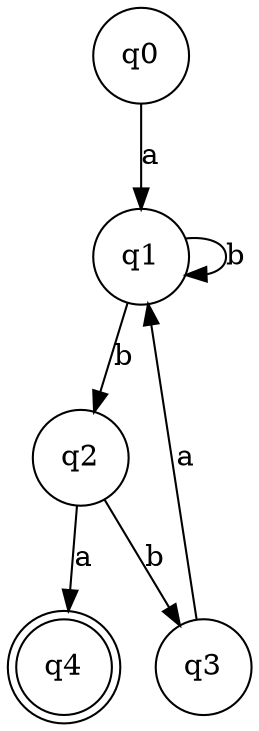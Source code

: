 digraph NFA {
	node [shape=circle]
	edge [arrowhead=normal]
	q0 -> q1 [label=a]
	q1 -> q1 [label=b]
	q1 -> q2 [label=b]
	q2 -> q3 [label=b]
	q3 -> q1 [label=a]
	q2 -> q4 [label=a]
	q4 [shape=doublecircle]
}
